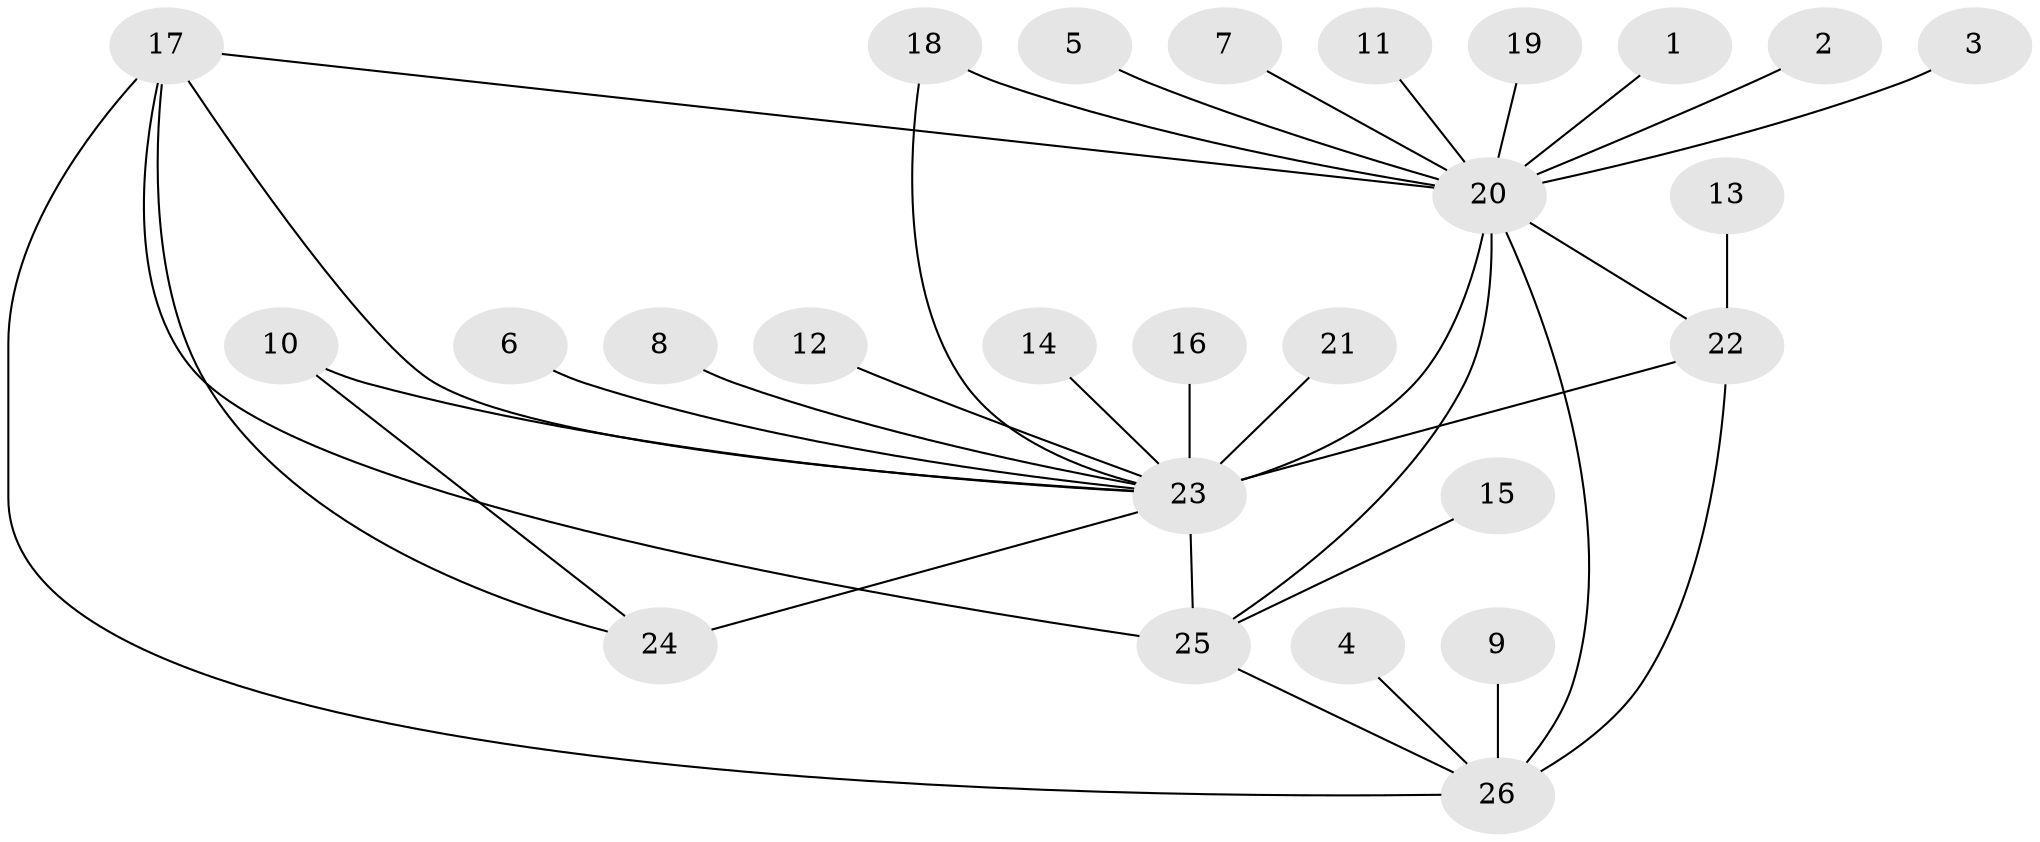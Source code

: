 // original degree distribution, {9: 0.0392156862745098, 1: 0.5686274509803921, 19: 0.0196078431372549, 12: 0.0196078431372549, 2: 0.1568627450980392, 6: 0.0392156862745098, 3: 0.058823529411764705, 8: 0.0196078431372549, 4: 0.058823529411764705, 5: 0.0196078431372549}
// Generated by graph-tools (version 1.1) at 2025/49/03/09/25 03:49:48]
// undirected, 26 vertices, 35 edges
graph export_dot {
graph [start="1"]
  node [color=gray90,style=filled];
  1;
  2;
  3;
  4;
  5;
  6;
  7;
  8;
  9;
  10;
  11;
  12;
  13;
  14;
  15;
  16;
  17;
  18;
  19;
  20;
  21;
  22;
  23;
  24;
  25;
  26;
  1 -- 20 [weight=1.0];
  2 -- 20 [weight=1.0];
  3 -- 20 [weight=1.0];
  4 -- 26 [weight=1.0];
  5 -- 20 [weight=1.0];
  6 -- 23 [weight=1.0];
  7 -- 20 [weight=1.0];
  8 -- 23 [weight=1.0];
  9 -- 26 [weight=1.0];
  10 -- 23 [weight=1.0];
  10 -- 24 [weight=1.0];
  11 -- 20 [weight=1.0];
  12 -- 23 [weight=1.0];
  13 -- 22 [weight=1.0];
  14 -- 23 [weight=1.0];
  15 -- 25 [weight=1.0];
  16 -- 23 [weight=1.0];
  17 -- 20 [weight=1.0];
  17 -- 23 [weight=1.0];
  17 -- 24 [weight=1.0];
  17 -- 25 [weight=1.0];
  17 -- 26 [weight=1.0];
  18 -- 20 [weight=1.0];
  18 -- 23 [weight=1.0];
  19 -- 20 [weight=1.0];
  20 -- 22 [weight=1.0];
  20 -- 23 [weight=3.0];
  20 -- 25 [weight=1.0];
  20 -- 26 [weight=2.0];
  21 -- 23 [weight=1.0];
  22 -- 23 [weight=3.0];
  22 -- 26 [weight=1.0];
  23 -- 24 [weight=2.0];
  23 -- 25 [weight=2.0];
  25 -- 26 [weight=1.0];
}

